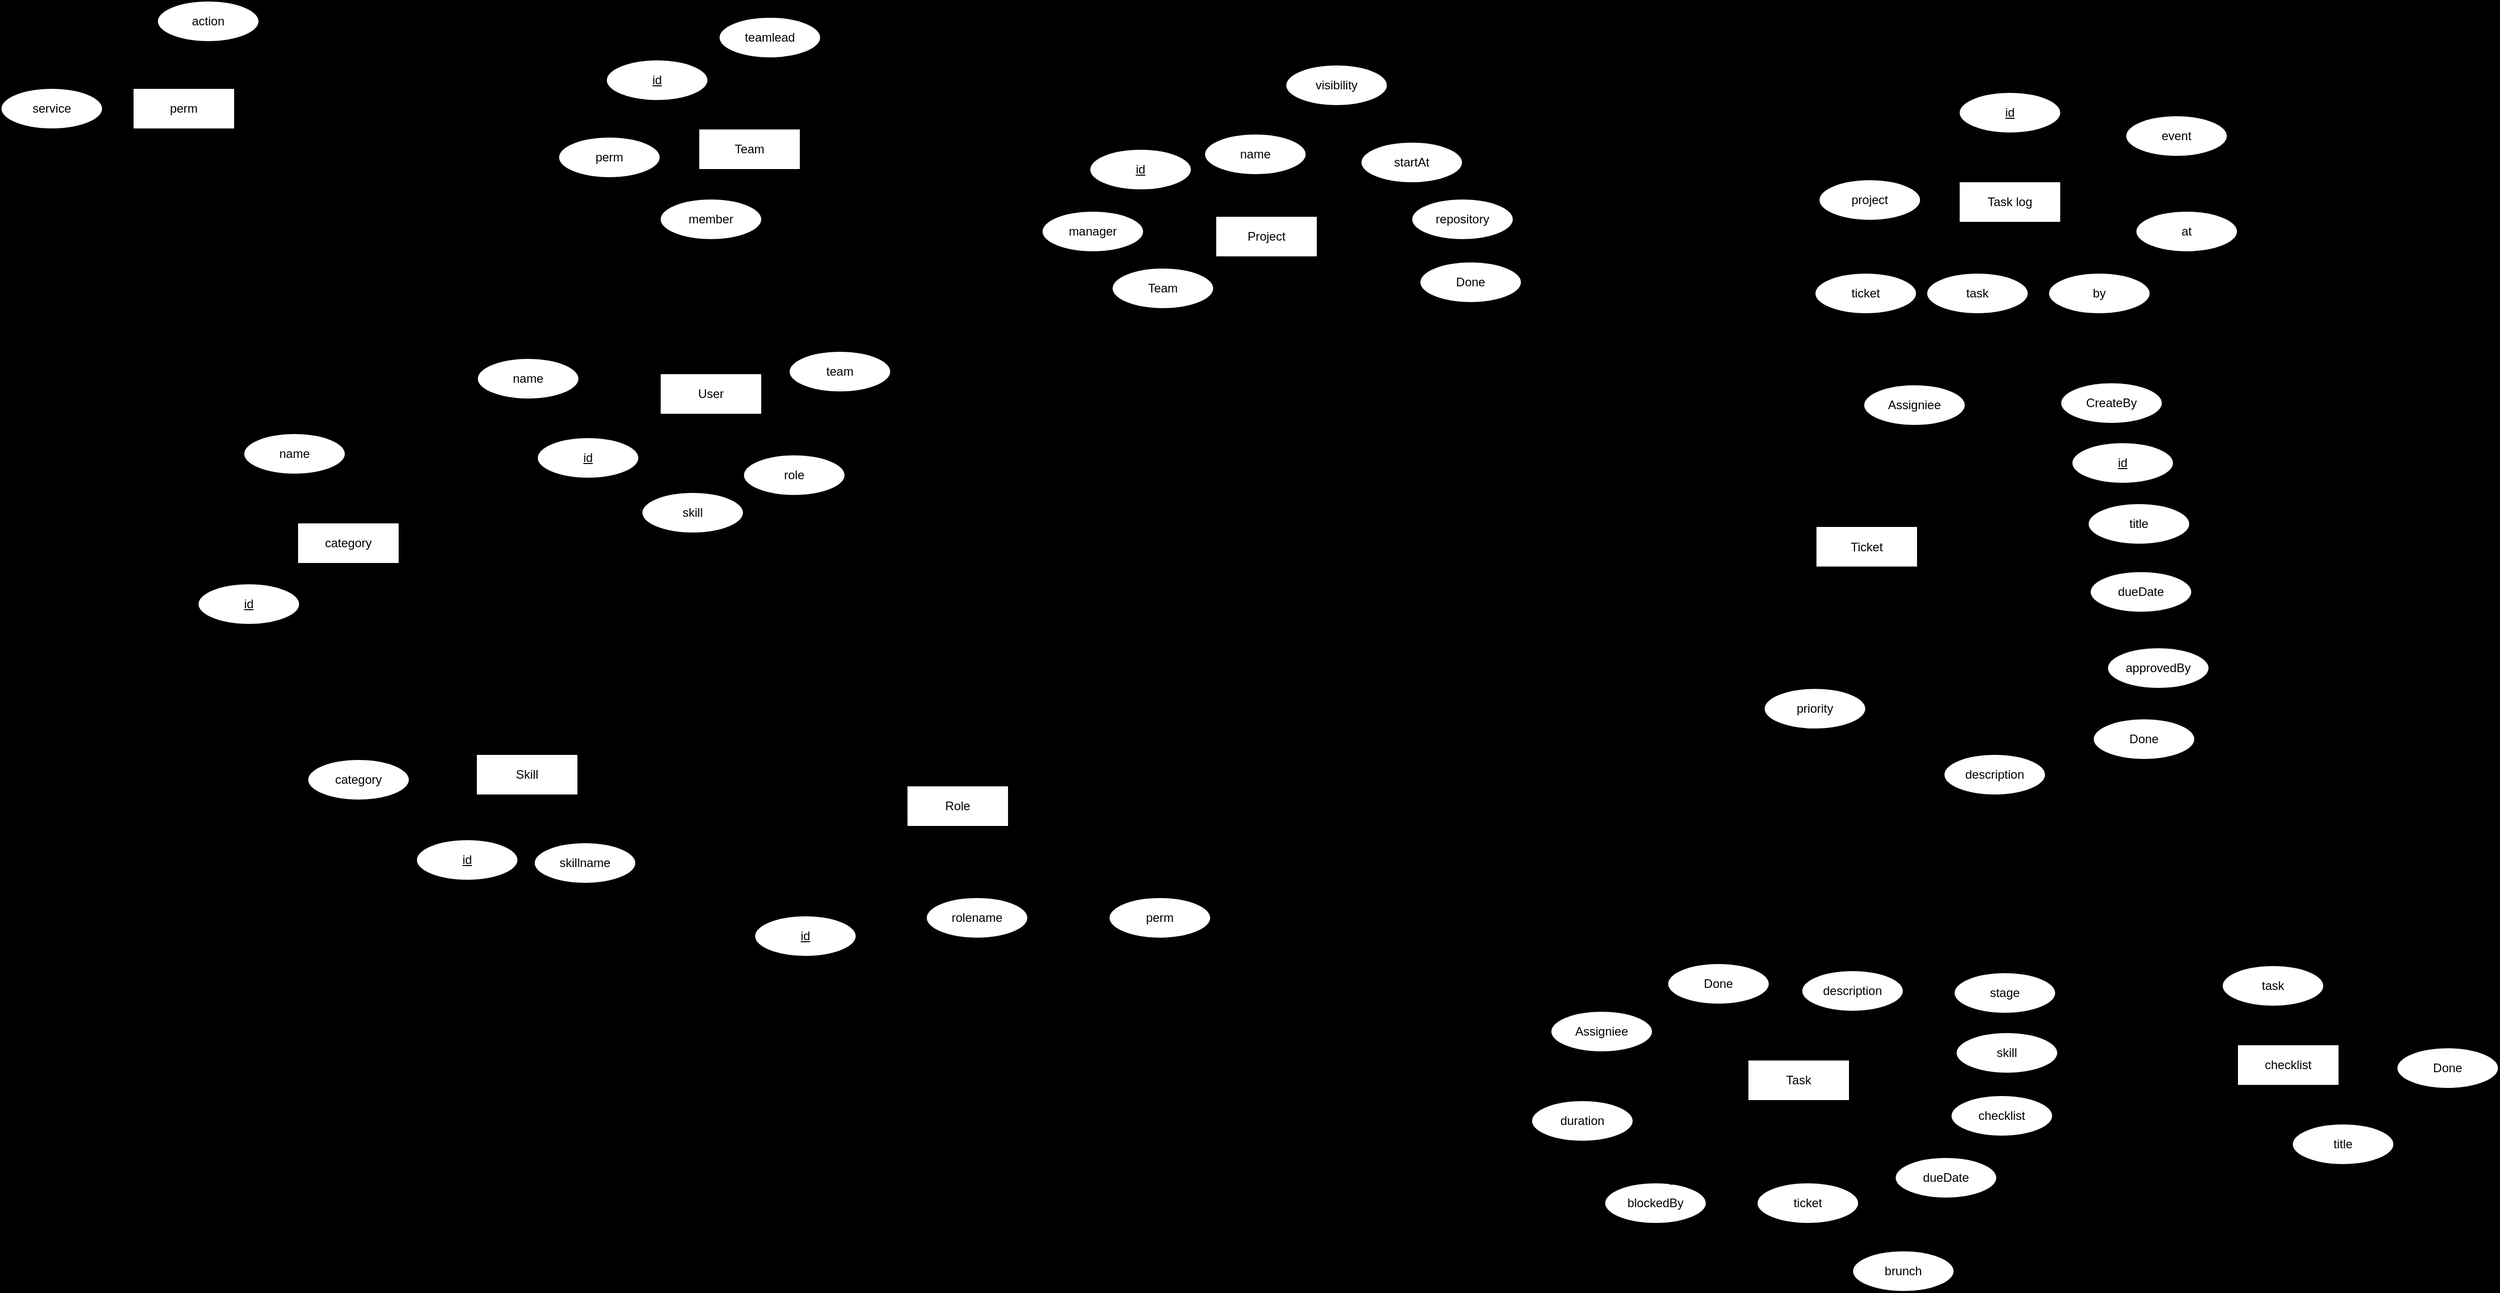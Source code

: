 <mxfile>
    <diagram id="d76HS39Ucun-U_N1np3s" name="Page-1">
        <mxGraphModel dx="2558" dy="1209" grid="0" gridSize="10" guides="1" tooltips="1" connect="1" arrows="1" fold="1" page="0" pageScale="1" pageWidth="850" pageHeight="1100" background="#000000" math="0" shadow="0">
            <root>
                <mxCell id="0"/>
                <mxCell id="1" parent="0"/>
                <mxCell id="10" style="edgeStyle=none;html=1;exitX=0.5;exitY=1;exitDx=0;exitDy=0;entryX=0.45;entryY=0.025;entryDx=0;entryDy=0;entryPerimeter=0;" parent="1" source="2" target="8" edge="1">
                    <mxGeometry relative="1" as="geometry"/>
                </mxCell>
                <mxCell id="11" style="edgeStyle=none;html=1;exitX=0.5;exitY=1;exitDx=0;exitDy=0;entryX=0.5;entryY=0;entryDx=0;entryDy=0;" parent="1" source="2" target="9" edge="1">
                    <mxGeometry relative="1" as="geometry"/>
                </mxCell>
                <mxCell id="14" style="edgeStyle=none;html=1;exitX=0;exitY=0.5;exitDx=0;exitDy=0;entryX=1;entryY=0.5;entryDx=0;entryDy=0;" parent="1" source="2" target="13" edge="1">
                    <mxGeometry relative="1" as="geometry"/>
                </mxCell>
                <mxCell id="2" value="Skill" style="whiteSpace=wrap;html=1;align=center;" parent="1" vertex="1">
                    <mxGeometry x="-497" y="634" width="100" height="40" as="geometry"/>
                </mxCell>
                <mxCell id="37" style="edgeStyle=none;html=1;exitX=1;exitY=0.5;exitDx=0;exitDy=0;entryX=0;entryY=0.5;entryDx=0;entryDy=0;" edge="1" parent="1" source="3" target="36">
                    <mxGeometry relative="1" as="geometry"/>
                </mxCell>
                <mxCell id="39" style="edgeStyle=none;html=1;exitX=1;exitY=0.5;exitDx=0;exitDy=0;" edge="1" parent="1" source="3" target="38">
                    <mxGeometry relative="1" as="geometry"/>
                </mxCell>
                <mxCell id="41" style="edgeStyle=none;html=1;exitX=1;exitY=0.5;exitDx=0;exitDy=0;entryX=0;entryY=0.5;entryDx=0;entryDy=0;" edge="1" parent="1" source="3" target="40">
                    <mxGeometry relative="1" as="geometry"/>
                </mxCell>
                <mxCell id="44" style="edgeStyle=none;html=1;exitX=1;exitY=0;exitDx=0;exitDy=0;entryX=0;entryY=0.5;entryDx=0;entryDy=0;" edge="1" parent="1" source="3" target="43">
                    <mxGeometry relative="1" as="geometry"/>
                </mxCell>
                <mxCell id="49" style="edgeStyle=none;html=1;exitX=0.75;exitY=1;exitDx=0;exitDy=0;entryX=0;entryY=0.5;entryDx=0;entryDy=0;" edge="1" parent="1" source="3" target="46">
                    <mxGeometry relative="1" as="geometry"/>
                </mxCell>
                <mxCell id="50" style="edgeStyle=none;html=1;exitX=0.5;exitY=1;exitDx=0;exitDy=0;entryX=0;entryY=0.5;entryDx=0;entryDy=0;" edge="1" parent="1" source="3" target="47">
                    <mxGeometry relative="1" as="geometry"/>
                </mxCell>
                <mxCell id="52" style="edgeStyle=none;html=1;exitX=0;exitY=0.25;exitDx=0;exitDy=0;entryX=1;entryY=0.5;entryDx=0;entryDy=0;" edge="1" parent="1" source="107" target="51">
                    <mxGeometry relative="1" as="geometry"/>
                </mxCell>
                <mxCell id="56" style="edgeStyle=none;html=1;exitX=0;exitY=0.75;exitDx=0;exitDy=0;entryX=1;entryY=0.5;entryDx=0;entryDy=0;" edge="1" parent="1" source="107" target="55">
                    <mxGeometry relative="1" as="geometry"/>
                </mxCell>
                <mxCell id="58" style="edgeStyle=none;html=1;exitX=0.5;exitY=1;exitDx=0;exitDy=0;" edge="1" parent="1" source="3" target="57">
                    <mxGeometry relative="1" as="geometry"/>
                </mxCell>
                <mxCell id="60" style="edgeStyle=none;html=1;exitX=0.5;exitY=1;exitDx=0;exitDy=0;entryX=0.5;entryY=0;entryDx=0;entryDy=0;" edge="1" parent="1" source="3" target="59">
                    <mxGeometry relative="1" as="geometry"/>
                </mxCell>
                <mxCell id="62" style="edgeStyle=none;html=1;exitX=1;exitY=0.5;exitDx=0;exitDy=0;entryX=0;entryY=0.5;entryDx=0;entryDy=0;" edge="1" parent="1" source="107" target="61">
                    <mxGeometry relative="1" as="geometry"/>
                </mxCell>
                <mxCell id="143" style="edgeStyle=none;html=1;exitX=0.75;exitY=0;exitDx=0;exitDy=0;entryX=0.5;entryY=1;entryDx=0;entryDy=0;" edge="1" parent="1" source="3" target="142">
                    <mxGeometry relative="1" as="geometry"/>
                </mxCell>
                <mxCell id="3" value="Ticket" style="whiteSpace=wrap;html=1;align=center;" parent="1" vertex="1">
                    <mxGeometry x="822" y="409.5" width="100" height="40" as="geometry"/>
                </mxCell>
                <mxCell id="26" style="edgeStyle=none;html=1;exitX=0.5;exitY=0;exitDx=0;exitDy=0;entryX=0.5;entryY=1;entryDx=0;entryDy=0;" edge="1" parent="1" source="4" target="25">
                    <mxGeometry relative="1" as="geometry"/>
                </mxCell>
                <mxCell id="29" style="edgeStyle=none;html=1;exitX=0.5;exitY=0;exitDx=0;exitDy=0;" edge="1" parent="1" source="4" target="28">
                    <mxGeometry relative="1" as="geometry"/>
                </mxCell>
                <mxCell id="31" style="edgeStyle=none;html=1;exitX=1;exitY=0.5;exitDx=0;exitDy=0;entryX=0;entryY=0.5;entryDx=0;entryDy=0;" edge="1" parent="1" source="4" target="30">
                    <mxGeometry relative="1" as="geometry"/>
                </mxCell>
                <mxCell id="34" style="edgeStyle=none;html=1;exitX=1;exitY=0.5;exitDx=0;exitDy=0;entryX=0;entryY=0.5;entryDx=0;entryDy=0;" edge="1" parent="1" source="4" target="35">
                    <mxGeometry relative="1" as="geometry">
                        <mxPoint x="404" y="194" as="targetPoint"/>
                    </mxGeometry>
                </mxCell>
                <mxCell id="54" style="edgeStyle=none;html=1;exitX=0.75;exitY=0;exitDx=0;exitDy=0;entryX=0.6;entryY=0.975;entryDx=0;entryDy=0;entryPerimeter=0;" edge="1" parent="1" source="4" target="53">
                    <mxGeometry relative="1" as="geometry"/>
                </mxCell>
                <mxCell id="64" style="edgeStyle=none;html=1;exitX=0;exitY=0.5;exitDx=0;exitDy=0;entryX=1;entryY=0.5;entryDx=0;entryDy=0;" edge="1" parent="1" source="4" target="63">
                    <mxGeometry relative="1" as="geometry"/>
                </mxCell>
                <mxCell id="66" style="edgeStyle=none;html=1;exitX=0;exitY=1;exitDx=0;exitDy=0;entryX=0.79;entryY=0.1;entryDx=0;entryDy=0;entryPerimeter=0;" edge="1" parent="1" source="4" target="65">
                    <mxGeometry relative="1" as="geometry"/>
                </mxCell>
                <mxCell id="128" style="edgeStyle=none;html=1;exitX=1;exitY=0.75;exitDx=0;exitDy=0;entryX=0;entryY=0.5;entryDx=0;entryDy=0;" edge="1" parent="1" source="4" target="127">
                    <mxGeometry relative="1" as="geometry"/>
                </mxCell>
                <mxCell id="4" value="Project" style="whiteSpace=wrap;html=1;align=center;" parent="1" vertex="1">
                    <mxGeometry x="231" y="104" width="100" height="40" as="geometry"/>
                </mxCell>
                <mxCell id="22" style="edgeStyle=none;html=1;entryX=0.5;entryY=0;entryDx=0;entryDy=0;exitX=0.5;exitY=1;exitDx=0;exitDy=0;" edge="1" parent="1" source="5" target="17">
                    <mxGeometry relative="1" as="geometry">
                        <mxPoint x="-23" y="702" as="sourcePoint"/>
                    </mxGeometry>
                </mxCell>
                <mxCell id="23" style="edgeStyle=none;html=1;exitX=0.5;exitY=1;exitDx=0;exitDy=0;" edge="1" parent="1" source="5" target="18">
                    <mxGeometry relative="1" as="geometry"/>
                </mxCell>
                <mxCell id="24" style="edgeStyle=none;html=1;exitX=0.5;exitY=1;exitDx=0;exitDy=0;entryX=0.5;entryY=0;entryDx=0;entryDy=0;" edge="1" parent="1" source="5" target="20">
                    <mxGeometry relative="1" as="geometry"/>
                </mxCell>
                <mxCell id="5" value="Role" style="whiteSpace=wrap;html=1;align=center;" parent="1" vertex="1">
                    <mxGeometry x="-73" y="665" width="100" height="40" as="geometry"/>
                </mxCell>
                <mxCell id="84" style="edgeStyle=none;html=1;exitX=0.5;exitY=1;exitDx=0;exitDy=0;entryX=0.63;entryY=0.05;entryDx=0;entryDy=0;entryPerimeter=0;" edge="1" parent="1" source="6" target="83">
                    <mxGeometry relative="1" as="geometry"/>
                </mxCell>
                <mxCell id="85" style="edgeStyle=none;html=1;exitX=0.5;exitY=0;exitDx=0;exitDy=0;" edge="1" parent="1" source="6" target="67">
                    <mxGeometry relative="1" as="geometry"/>
                </mxCell>
                <mxCell id="86" style="edgeStyle=none;html=1;exitX=0.75;exitY=0;exitDx=0;exitDy=0;" edge="1" parent="1" source="6">
                    <mxGeometry relative="1" as="geometry">
                        <mxPoint x="-203" y="-49" as="targetPoint"/>
                    </mxGeometry>
                </mxCell>
                <mxCell id="121" style="edgeStyle=none;html=1;exitX=0;exitY=0.5;exitDx=0;exitDy=0;entryX=1;entryY=0.5;entryDx=0;entryDy=0;" edge="1" parent="1" source="6" target="120">
                    <mxGeometry relative="1" as="geometry"/>
                </mxCell>
                <mxCell id="6" value="Team" style="whiteSpace=wrap;html=1;align=center;" parent="1" vertex="1">
                    <mxGeometry x="-278" y="18" width="100" height="40" as="geometry"/>
                </mxCell>
                <mxCell id="92" style="edgeStyle=none;html=1;exitX=0;exitY=0.5;exitDx=0;exitDy=0;entryX=1;entryY=0.5;entryDx=0;entryDy=0;" edge="1" parent="1" source="7" target="91">
                    <mxGeometry relative="1" as="geometry"/>
                </mxCell>
                <mxCell id="94" style="edgeStyle=none;html=1;exitX=0.5;exitY=1;exitDx=0;exitDy=0;" edge="1" parent="1" source="7" target="93">
                    <mxGeometry relative="1" as="geometry"/>
                </mxCell>
                <mxCell id="98" style="edgeStyle=none;html=1;exitX=0.5;exitY=1;exitDx=0;exitDy=0;" edge="1" parent="1" source="7" target="96">
                    <mxGeometry relative="1" as="geometry"/>
                </mxCell>
                <mxCell id="99" style="edgeStyle=none;html=1;exitX=1;exitY=0.5;exitDx=0;exitDy=0;entryX=0.22;entryY=0.9;entryDx=0;entryDy=0;entryPerimeter=0;" edge="1" parent="1" source="7" target="97">
                    <mxGeometry relative="1" as="geometry"/>
                </mxCell>
                <mxCell id="101" style="edgeStyle=none;html=1;exitX=0.5;exitY=1;exitDx=0;exitDy=0;" edge="1" parent="1" source="7" target="100">
                    <mxGeometry relative="1" as="geometry"/>
                </mxCell>
                <mxCell id="7" value="User" style="whiteSpace=wrap;html=1;align=center;" parent="1" vertex="1">
                    <mxGeometry x="-316" y="259" width="100" height="40" as="geometry"/>
                </mxCell>
                <mxCell id="8" value="id" style="ellipse;whiteSpace=wrap;html=1;align=center;fontStyle=4;" parent="1" vertex="1">
                    <mxGeometry x="-556" y="718" width="100" height="40" as="geometry"/>
                </mxCell>
                <mxCell id="9" value="skillname" style="ellipse;whiteSpace=wrap;html=1;align=center;" parent="1" vertex="1">
                    <mxGeometry x="-440" y="721" width="100" height="40" as="geometry"/>
                </mxCell>
                <mxCell id="13" value="category" style="ellipse;whiteSpace=wrap;html=1;align=center;" parent="1" vertex="1">
                    <mxGeometry x="-663" y="639" width="100" height="40" as="geometry"/>
                </mxCell>
                <mxCell id="17" value="id" style="ellipse;whiteSpace=wrap;html=1;align=center;fontStyle=4;" vertex="1" parent="1">
                    <mxGeometry x="-223" y="793" width="100" height="40" as="geometry"/>
                </mxCell>
                <mxCell id="18" value="rolename" style="ellipse;whiteSpace=wrap;html=1;align=center;" vertex="1" parent="1">
                    <mxGeometry x="-54" y="775" width="100" height="40" as="geometry"/>
                </mxCell>
                <mxCell id="20" value="perm" style="ellipse;whiteSpace=wrap;html=1;align=center;" vertex="1" parent="1">
                    <mxGeometry x="126" y="775" width="100" height="40" as="geometry"/>
                </mxCell>
                <mxCell id="25" value="id" style="ellipse;whiteSpace=wrap;html=1;align=center;fontStyle=4;" vertex="1" parent="1">
                    <mxGeometry x="107" y="38" width="100" height="40" as="geometry"/>
                </mxCell>
                <mxCell id="28" value="name" style="ellipse;whiteSpace=wrap;html=1;align=center;" vertex="1" parent="1">
                    <mxGeometry x="220" y="23" width="100" height="40" as="geometry"/>
                </mxCell>
                <mxCell id="30" value="startAt" style="ellipse;whiteSpace=wrap;html=1;align=center;" vertex="1" parent="1">
                    <mxGeometry x="374" y="31" width="100" height="40" as="geometry"/>
                </mxCell>
                <mxCell id="35" value="repository" style="ellipse;whiteSpace=wrap;html=1;align=center;" vertex="1" parent="1">
                    <mxGeometry x="424" y="87" width="100" height="40" as="geometry"/>
                </mxCell>
                <mxCell id="36" value="id" style="ellipse;whiteSpace=wrap;html=1;align=center;fontStyle=4;" vertex="1" parent="1">
                    <mxGeometry x="1074" y="327" width="100" height="40" as="geometry"/>
                </mxCell>
                <mxCell id="38" value="title" style="ellipse;whiteSpace=wrap;html=1;align=center;" vertex="1" parent="1">
                    <mxGeometry x="1090" y="387" width="100" height="40" as="geometry"/>
                </mxCell>
                <mxCell id="40" value="dueDate" style="ellipse;whiteSpace=wrap;html=1;align=center;" vertex="1" parent="1">
                    <mxGeometry x="1092" y="454" width="100" height="40" as="geometry"/>
                </mxCell>
                <mxCell id="43" value="CreateBy" style="ellipse;whiteSpace=wrap;html=1;align=center;" vertex="1" parent="1">
                    <mxGeometry x="1063" y="268" width="100" height="40" as="geometry"/>
                </mxCell>
                <mxCell id="45" value="blockedBy" style="ellipse;whiteSpace=wrap;html=1;align=center;" vertex="1" parent="1">
                    <mxGeometry x="614" y="1056" width="100" height="40" as="geometry"/>
                </mxCell>
                <mxCell id="46" value="approvedBy" style="ellipse;whiteSpace=wrap;html=1;align=center;" vertex="1" parent="1">
                    <mxGeometry x="1109" y="529" width="100" height="40" as="geometry"/>
                </mxCell>
                <mxCell id="47" value="Done" style="ellipse;whiteSpace=wrap;html=1;align=center;" vertex="1" parent="1">
                    <mxGeometry x="1095" y="599" width="100" height="40" as="geometry"/>
                </mxCell>
                <mxCell id="51" value="Assigniee" style="ellipse;whiteSpace=wrap;html=1;align=center;" vertex="1" parent="1">
                    <mxGeometry x="561" y="887" width="100" height="40" as="geometry"/>
                </mxCell>
                <mxCell id="53" value="visibility" style="ellipse;whiteSpace=wrap;html=1;align=center;" vertex="1" parent="1">
                    <mxGeometry x="300" y="-45" width="100" height="40" as="geometry"/>
                </mxCell>
                <mxCell id="55" value="duration" style="ellipse;whiteSpace=wrap;html=1;align=center;" vertex="1" parent="1">
                    <mxGeometry x="542" y="975" width="100" height="40" as="geometry"/>
                </mxCell>
                <mxCell id="57" value="description" style="ellipse;whiteSpace=wrap;html=1;align=center;" vertex="1" parent="1">
                    <mxGeometry x="948" y="634" width="100" height="40" as="geometry"/>
                </mxCell>
                <mxCell id="59" value="priority" style="ellipse;whiteSpace=wrap;html=1;align=center;" vertex="1" parent="1">
                    <mxGeometry x="771" y="569" width="100" height="40" as="geometry"/>
                </mxCell>
                <mxCell id="61" value="skill" style="ellipse;whiteSpace=wrap;html=1;align=center;" vertex="1" parent="1">
                    <mxGeometry x="960" y="908" width="100" height="40" as="geometry"/>
                </mxCell>
                <mxCell id="63" value="manager" style="ellipse;whiteSpace=wrap;html=1;align=center;" vertex="1" parent="1">
                    <mxGeometry x="60" y="99" width="100" height="40" as="geometry"/>
                </mxCell>
                <mxCell id="65" value="Team" style="ellipse;whiteSpace=wrap;html=1;align=center;" vertex="1" parent="1">
                    <mxGeometry x="129" y="155" width="100" height="40" as="geometry"/>
                </mxCell>
                <mxCell id="67" value="id" style="ellipse;whiteSpace=wrap;html=1;align=center;fontStyle=4;" vertex="1" parent="1">
                    <mxGeometry x="-369" y="-50" width="100" height="40" as="geometry"/>
                </mxCell>
                <mxCell id="68" value="teamlead" style="ellipse;whiteSpace=wrap;html=1;align=center;" vertex="1" parent="1">
                    <mxGeometry x="-258" y="-92" width="100" height="40" as="geometry"/>
                </mxCell>
                <mxCell id="71" style="edgeStyle=none;html=1;exitX=0.5;exitY=0;exitDx=0;exitDy=0;entryX=0.5;entryY=1;entryDx=0;entryDy=0;" edge="1" parent="1" source="69" target="70">
                    <mxGeometry relative="1" as="geometry"/>
                </mxCell>
                <mxCell id="74" style="edgeStyle=none;html=1;exitX=1;exitY=0.25;exitDx=0;exitDy=0;entryX=0;entryY=1;entryDx=0;entryDy=0;" edge="1" parent="1" source="69" target="73">
                    <mxGeometry relative="1" as="geometry"/>
                </mxCell>
                <mxCell id="76" style="edgeStyle=none;html=1;exitX=1;exitY=0.5;exitDx=0;exitDy=0;entryX=0;entryY=0.5;entryDx=0;entryDy=0;" edge="1" parent="1" source="69" target="75">
                    <mxGeometry relative="1" as="geometry"/>
                </mxCell>
                <mxCell id="78" style="edgeStyle=none;html=1;exitX=0.5;exitY=1;exitDx=0;exitDy=0;entryX=0.5;entryY=0;entryDx=0;entryDy=0;" edge="1" parent="1" source="69" target="77">
                    <mxGeometry relative="1" as="geometry"/>
                </mxCell>
                <mxCell id="81" style="edgeStyle=none;html=1;exitX=0.5;exitY=1;exitDx=0;exitDy=0;entryX=0.5;entryY=0;entryDx=0;entryDy=0;" edge="1" parent="1" source="69" target="80">
                    <mxGeometry relative="1" as="geometry"/>
                </mxCell>
                <mxCell id="106" style="edgeStyle=none;html=1;exitX=0;exitY=0.5;exitDx=0;exitDy=0;entryX=1;entryY=0.5;entryDx=0;entryDy=0;" edge="1" parent="1" source="69" target="105">
                    <mxGeometry relative="1" as="geometry"/>
                </mxCell>
                <mxCell id="119" style="edgeStyle=none;html=1;exitX=0.5;exitY=1;exitDx=0;exitDy=0;entryX=0.5;entryY=0;entryDx=0;entryDy=0;" edge="1" parent="1" source="69" target="118">
                    <mxGeometry relative="1" as="geometry"/>
                </mxCell>
                <mxCell id="69" value="Task log" style="whiteSpace=wrap;html=1;align=center;" vertex="1" parent="1">
                    <mxGeometry x="963" y="70" width="100" height="40" as="geometry"/>
                </mxCell>
                <mxCell id="70" value="id" style="ellipse;whiteSpace=wrap;html=1;align=center;fontStyle=4;" vertex="1" parent="1">
                    <mxGeometry x="963" y="-18" width="100" height="40" as="geometry"/>
                </mxCell>
                <mxCell id="73" value="event" style="ellipse;whiteSpace=wrap;html=1;align=center;" vertex="1" parent="1">
                    <mxGeometry x="1127" y="5" width="100" height="40" as="geometry"/>
                </mxCell>
                <mxCell id="75" value="at" style="ellipse;whiteSpace=wrap;html=1;align=center;" vertex="1" parent="1">
                    <mxGeometry x="1137" y="99" width="100" height="40" as="geometry"/>
                </mxCell>
                <mxCell id="77" value="by" style="ellipse;whiteSpace=wrap;html=1;align=center;" vertex="1" parent="1">
                    <mxGeometry x="1051" y="160" width="100" height="40" as="geometry"/>
                </mxCell>
                <mxCell id="80" value="ticket" style="ellipse;whiteSpace=wrap;html=1;align=center;" vertex="1" parent="1">
                    <mxGeometry x="821" y="160" width="100" height="40" as="geometry"/>
                </mxCell>
                <mxCell id="89" style="edgeStyle=none;html=1;exitX=0.5;exitY=0;exitDx=0;exitDy=0;" edge="1" parent="1" source="82" target="87">
                    <mxGeometry relative="1" as="geometry"/>
                </mxCell>
                <mxCell id="90" style="edgeStyle=none;html=1;exitX=0.5;exitY=1;exitDx=0;exitDy=0;entryX=0.78;entryY=0.05;entryDx=0;entryDy=0;entryPerimeter=0;" edge="1" parent="1" source="82" target="88">
                    <mxGeometry relative="1" as="geometry"/>
                </mxCell>
                <mxCell id="82" value="category" style="whiteSpace=wrap;html=1;align=center;" vertex="1" parent="1">
                    <mxGeometry x="-673" y="406" width="100" height="40" as="geometry"/>
                </mxCell>
                <mxCell id="83" value="member" style="ellipse;whiteSpace=wrap;html=1;align=center;" vertex="1" parent="1">
                    <mxGeometry x="-316" y="87" width="100" height="40" as="geometry"/>
                </mxCell>
                <mxCell id="87" value="name" style="ellipse;whiteSpace=wrap;html=1;align=center;" vertex="1" parent="1">
                    <mxGeometry x="-726" y="318" width="100" height="40" as="geometry"/>
                </mxCell>
                <mxCell id="88" value="id" style="ellipse;whiteSpace=wrap;html=1;align=center;fontStyle=4;" vertex="1" parent="1">
                    <mxGeometry x="-771" y="466" width="100" height="40" as="geometry"/>
                </mxCell>
                <mxCell id="91" value="name" style="ellipse;whiteSpace=wrap;html=1;align=center;" vertex="1" parent="1">
                    <mxGeometry x="-496" y="244" width="100" height="40" as="geometry"/>
                </mxCell>
                <mxCell id="93" value="id" style="ellipse;whiteSpace=wrap;html=1;align=center;fontStyle=4;" vertex="1" parent="1">
                    <mxGeometry x="-437" y="322" width="100" height="40" as="geometry"/>
                </mxCell>
                <mxCell id="96" value="role" style="ellipse;whiteSpace=wrap;html=1;align=center;" vertex="1" parent="1">
                    <mxGeometry x="-234" y="339" width="100" height="40" as="geometry"/>
                </mxCell>
                <mxCell id="97" value="team" style="ellipse;whiteSpace=wrap;html=1;align=center;" vertex="1" parent="1">
                    <mxGeometry x="-189" y="237" width="100" height="40" as="geometry"/>
                </mxCell>
                <mxCell id="100" value="skill" style="ellipse;whiteSpace=wrap;html=1;align=center;" vertex="1" parent="1">
                    <mxGeometry x="-334" y="376" width="100" height="40" as="geometry"/>
                </mxCell>
                <mxCell id="103" value="stage" style="ellipse;whiteSpace=wrap;html=1;align=center;" vertex="1" parent="1">
                    <mxGeometry x="958" y="849" width="100" height="40" as="geometry"/>
                </mxCell>
                <mxCell id="105" value="project" style="ellipse;whiteSpace=wrap;html=1;align=center;" vertex="1" parent="1">
                    <mxGeometry x="825" y="68" width="100" height="40" as="geometry"/>
                </mxCell>
                <mxCell id="109" style="edgeStyle=none;html=1;exitX=0.75;exitY=1;exitDx=0;exitDy=0;" edge="1" parent="1" source="107" target="108">
                    <mxGeometry relative="1" as="geometry"/>
                </mxCell>
                <mxCell id="112" style="edgeStyle=none;html=1;exitX=0.75;exitY=0;exitDx=0;exitDy=0;entryX=0.5;entryY=1;entryDx=0;entryDy=0;" edge="1" parent="1" source="107" target="111">
                    <mxGeometry relative="1" as="geometry"/>
                </mxCell>
                <mxCell id="114" style="edgeStyle=none;html=1;exitX=0.5;exitY=0;exitDx=0;exitDy=0;" edge="1" parent="1" source="107" target="113">
                    <mxGeometry relative="1" as="geometry"/>
                </mxCell>
                <mxCell id="115" style="edgeStyle=none;html=1;exitX=0.5;exitY=1;exitDx=0;exitDy=0;entryX=0.64;entryY=0.05;entryDx=0;entryDy=0;entryPerimeter=0;" edge="1" parent="1" source="107" target="45">
                    <mxGeometry relative="1" as="geometry"/>
                </mxCell>
                <mxCell id="117" style="edgeStyle=none;html=1;exitX=1;exitY=0.25;exitDx=0;exitDy=0;entryX=0;entryY=0.5;entryDx=0;entryDy=0;" edge="1" parent="1" source="107" target="103">
                    <mxGeometry relative="1" as="geometry"/>
                </mxCell>
                <mxCell id="130" style="edgeStyle=none;html=1;exitX=1;exitY=1;exitDx=0;exitDy=0;entryX=0;entryY=0.5;entryDx=0;entryDy=0;" edge="1" parent="1" source="107" target="129">
                    <mxGeometry relative="1" as="geometry"/>
                </mxCell>
                <mxCell id="132" style="edgeStyle=none;html=1;exitX=1;exitY=0.75;exitDx=0;exitDy=0;entryX=0;entryY=0.5;entryDx=0;entryDy=0;" edge="1" parent="1" source="107" target="131">
                    <mxGeometry relative="1" as="geometry"/>
                </mxCell>
                <mxCell id="140" style="edgeStyle=none;html=1;exitX=1;exitY=1;exitDx=0;exitDy=0;entryX=0.5;entryY=0;entryDx=0;entryDy=0;" edge="1" parent="1" source="107" target="139">
                    <mxGeometry relative="1" as="geometry"/>
                </mxCell>
                <mxCell id="107" value="Task" style="whiteSpace=wrap;html=1;align=center;" vertex="1" parent="1">
                    <mxGeometry x="755" y="935" width="100" height="40" as="geometry"/>
                </mxCell>
                <mxCell id="108" value="ticket" style="ellipse;whiteSpace=wrap;html=1;align=center;" vertex="1" parent="1">
                    <mxGeometry x="764" y="1056" width="100" height="40" as="geometry"/>
                </mxCell>
                <mxCell id="111" value="description" style="ellipse;whiteSpace=wrap;html=1;align=center;" vertex="1" parent="1">
                    <mxGeometry x="808" y="847" width="100" height="40" as="geometry"/>
                </mxCell>
                <mxCell id="113" value="Done" style="ellipse;whiteSpace=wrap;html=1;align=center;" vertex="1" parent="1">
                    <mxGeometry x="676" y="840" width="100" height="40" as="geometry"/>
                </mxCell>
                <mxCell id="118" value="task" style="ellipse;whiteSpace=wrap;html=1;align=center;" vertex="1" parent="1">
                    <mxGeometry x="931" y="160" width="100" height="40" as="geometry"/>
                </mxCell>
                <mxCell id="120" value="perm" style="ellipse;whiteSpace=wrap;html=1;align=center;" vertex="1" parent="1">
                    <mxGeometry x="-416" y="26" width="100" height="40" as="geometry"/>
                </mxCell>
                <mxCell id="124" style="edgeStyle=none;html=1;exitX=0.5;exitY=0;exitDx=0;exitDy=0;" edge="1" parent="1" source="122" target="123">
                    <mxGeometry relative="1" as="geometry"/>
                </mxCell>
                <mxCell id="126" style="edgeStyle=none;html=1;exitX=0;exitY=0.5;exitDx=0;exitDy=0;entryX=1;entryY=0.5;entryDx=0;entryDy=0;" edge="1" parent="1" source="122" target="125">
                    <mxGeometry relative="1" as="geometry"/>
                </mxCell>
                <mxCell id="122" value="perm" style="whiteSpace=wrap;html=1;align=center;" vertex="1" parent="1">
                    <mxGeometry x="-835" y="-22" width="100" height="40" as="geometry"/>
                </mxCell>
                <mxCell id="123" value="action" style="ellipse;whiteSpace=wrap;html=1;align=center;" vertex="1" parent="1">
                    <mxGeometry x="-811" y="-108" width="100" height="40" as="geometry"/>
                </mxCell>
                <mxCell id="125" value="service" style="ellipse;whiteSpace=wrap;html=1;align=center;" vertex="1" parent="1">
                    <mxGeometry x="-965" y="-22" width="100" height="40" as="geometry"/>
                </mxCell>
                <mxCell id="127" value="Done" style="ellipse;whiteSpace=wrap;html=1;align=center;" vertex="1" parent="1">
                    <mxGeometry x="432" y="149" width="100" height="40" as="geometry"/>
                </mxCell>
                <mxCell id="129" value="dueDate" style="ellipse;whiteSpace=wrap;html=1;align=center;" vertex="1" parent="1">
                    <mxGeometry x="900" y="1031" width="100" height="40" as="geometry"/>
                </mxCell>
                <mxCell id="131" value="checklist" style="ellipse;whiteSpace=wrap;html=1;align=center;" vertex="1" parent="1">
                    <mxGeometry x="955" y="970" width="100" height="40" as="geometry"/>
                </mxCell>
                <mxCell id="135" style="edgeStyle=none;html=1;exitX=0.5;exitY=0;exitDx=0;exitDy=0;" edge="1" parent="1" source="133" target="134">
                    <mxGeometry relative="1" as="geometry"/>
                </mxCell>
                <mxCell id="137" style="edgeStyle=none;html=1;exitX=1;exitY=0.5;exitDx=0;exitDy=0;" edge="1" parent="1" source="133" target="136">
                    <mxGeometry relative="1" as="geometry"/>
                </mxCell>
                <mxCell id="141" style="edgeStyle=none;html=1;exitX=0.5;exitY=1;exitDx=0;exitDy=0;" edge="1" parent="1" source="133" target="138">
                    <mxGeometry relative="1" as="geometry"/>
                </mxCell>
                <mxCell id="133" value="checklist" style="whiteSpace=wrap;html=1;align=center;" vertex="1" parent="1">
                    <mxGeometry x="1237" y="920" width="100" height="40" as="geometry"/>
                </mxCell>
                <mxCell id="134" value="task" style="ellipse;whiteSpace=wrap;html=1;align=center;" vertex="1" parent="1">
                    <mxGeometry x="1222" y="842" width="100" height="40" as="geometry"/>
                </mxCell>
                <mxCell id="136" value="Done" style="ellipse;whiteSpace=wrap;html=1;align=center;" vertex="1" parent="1">
                    <mxGeometry x="1394" y="923" width="100" height="40" as="geometry"/>
                </mxCell>
                <mxCell id="138" value="title" style="ellipse;whiteSpace=wrap;html=1;align=center;" vertex="1" parent="1">
                    <mxGeometry x="1291" y="998" width="100" height="40" as="geometry"/>
                </mxCell>
                <mxCell id="139" value="brunch" style="ellipse;whiteSpace=wrap;html=1;align=center;" vertex="1" parent="1">
                    <mxGeometry x="858" y="1123" width="100" height="40" as="geometry"/>
                </mxCell>
                <mxCell id="142" value="Assigniee" style="ellipse;whiteSpace=wrap;html=1;align=center;" vertex="1" parent="1">
                    <mxGeometry x="869" y="270" width="100" height="40" as="geometry"/>
                </mxCell>
            </root>
        </mxGraphModel>
    </diagram>
</mxfile>